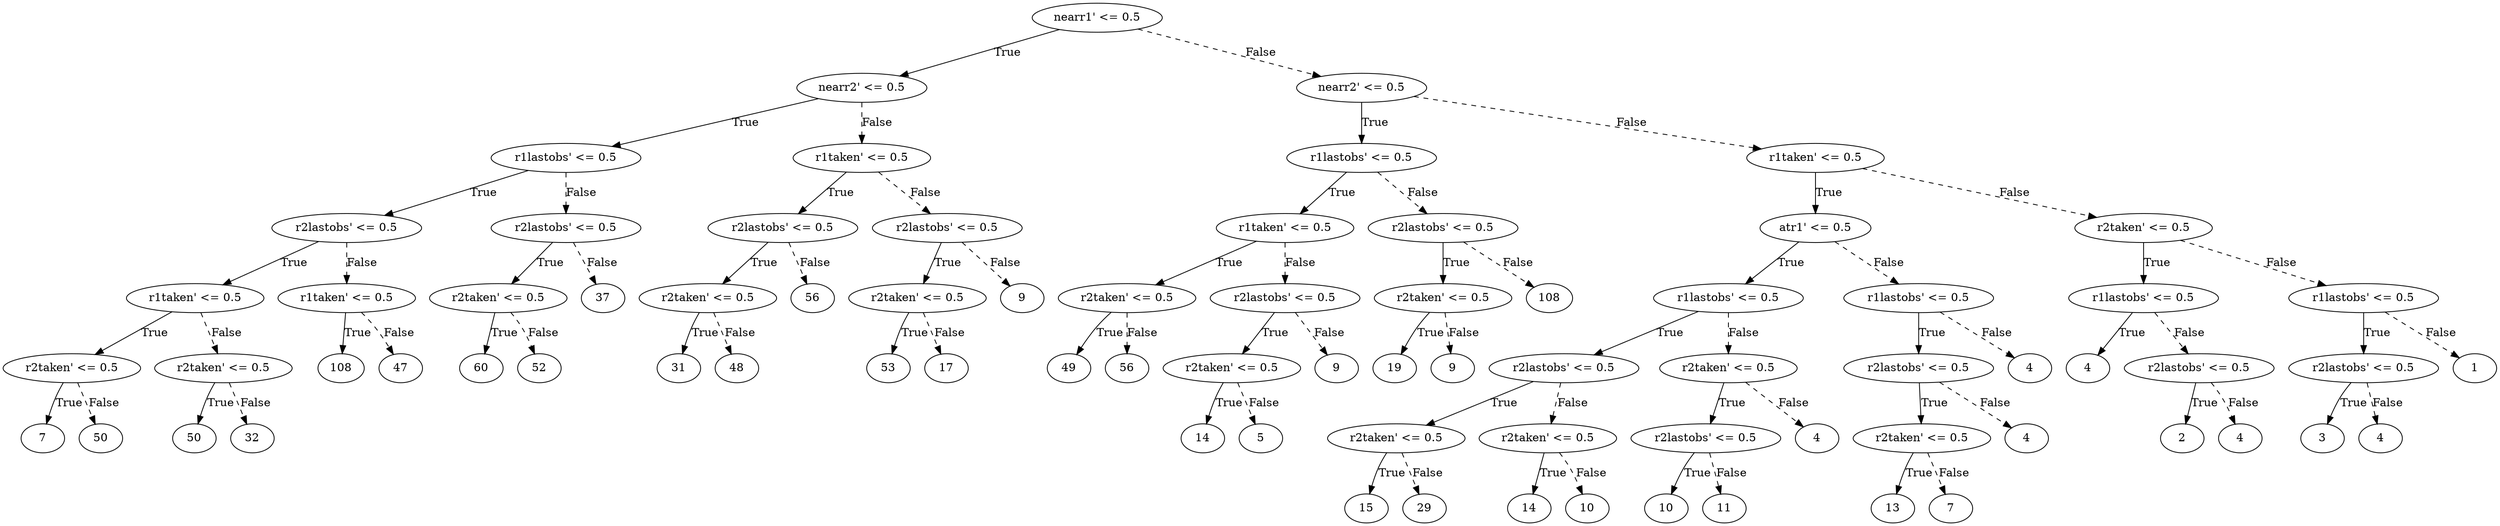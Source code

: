 digraph {
0 [label="nearr1' <= 0.5"];
1 [label="nearr2' <= 0.5"];
2 [label="r1lastobs' <= 0.5"];
3 [label="r2lastobs' <= 0.5"];
4 [label="r1taken' <= 0.5"];
5 [label="r2taken' <= 0.5"];
6 [label="7"];
5 -> 6 [label="True"];
7 [label="50"];
5 -> 7 [style="dashed", label="False"];
4 -> 5 [label="True"];
8 [label="r2taken' <= 0.5"];
9 [label="50"];
8 -> 9 [label="True"];
10 [label="32"];
8 -> 10 [style="dashed", label="False"];
4 -> 8 [style="dashed", label="False"];
3 -> 4 [label="True"];
11 [label="r1taken' <= 0.5"];
12 [label="108"];
11 -> 12 [label="True"];
13 [label="47"];
11 -> 13 [style="dashed", label="False"];
3 -> 11 [style="dashed", label="False"];
2 -> 3 [label="True"];
14 [label="r2lastobs' <= 0.5"];
15 [label="r2taken' <= 0.5"];
16 [label="60"];
15 -> 16 [label="True"];
17 [label="52"];
15 -> 17 [style="dashed", label="False"];
14 -> 15 [label="True"];
18 [label="37"];
14 -> 18 [style="dashed", label="False"];
2 -> 14 [style="dashed", label="False"];
1 -> 2 [label="True"];
19 [label="r1taken' <= 0.5"];
20 [label="r2lastobs' <= 0.5"];
21 [label="r2taken' <= 0.5"];
22 [label="31"];
21 -> 22 [label="True"];
23 [label="48"];
21 -> 23 [style="dashed", label="False"];
20 -> 21 [label="True"];
24 [label="56"];
20 -> 24 [style="dashed", label="False"];
19 -> 20 [label="True"];
25 [label="r2lastobs' <= 0.5"];
26 [label="r2taken' <= 0.5"];
27 [label="53"];
26 -> 27 [label="True"];
28 [label="17"];
26 -> 28 [style="dashed", label="False"];
25 -> 26 [label="True"];
29 [label="9"];
25 -> 29 [style="dashed", label="False"];
19 -> 25 [style="dashed", label="False"];
1 -> 19 [style="dashed", label="False"];
0 -> 1 [label="True"];
30 [label="nearr2' <= 0.5"];
31 [label="r1lastobs' <= 0.5"];
32 [label="r1taken' <= 0.5"];
33 [label="r2taken' <= 0.5"];
34 [label="49"];
33 -> 34 [label="True"];
35 [label="56"];
33 -> 35 [style="dashed", label="False"];
32 -> 33 [label="True"];
36 [label="r2lastobs' <= 0.5"];
37 [label="r2taken' <= 0.5"];
38 [label="14"];
37 -> 38 [label="True"];
39 [label="5"];
37 -> 39 [style="dashed", label="False"];
36 -> 37 [label="True"];
40 [label="9"];
36 -> 40 [style="dashed", label="False"];
32 -> 36 [style="dashed", label="False"];
31 -> 32 [label="True"];
41 [label="r2lastobs' <= 0.5"];
42 [label="r2taken' <= 0.5"];
43 [label="19"];
42 -> 43 [label="True"];
44 [label="9"];
42 -> 44 [style="dashed", label="False"];
41 -> 42 [label="True"];
45 [label="108"];
41 -> 45 [style="dashed", label="False"];
31 -> 41 [style="dashed", label="False"];
30 -> 31 [label="True"];
46 [label="r1taken' <= 0.5"];
47 [label="atr1' <= 0.5"];
48 [label="r1lastobs' <= 0.5"];
49 [label="r2lastobs' <= 0.5"];
50 [label="r2taken' <= 0.5"];
51 [label="15"];
50 -> 51 [label="True"];
52 [label="29"];
50 -> 52 [style="dashed", label="False"];
49 -> 50 [label="True"];
53 [label="r2taken' <= 0.5"];
54 [label="14"];
53 -> 54 [label="True"];
55 [label="10"];
53 -> 55 [style="dashed", label="False"];
49 -> 53 [style="dashed", label="False"];
48 -> 49 [label="True"];
56 [label="r2taken' <= 0.5"];
57 [label="r2lastobs' <= 0.5"];
58 [label="10"];
57 -> 58 [label="True"];
59 [label="11"];
57 -> 59 [style="dashed", label="False"];
56 -> 57 [label="True"];
60 [label="4"];
56 -> 60 [style="dashed", label="False"];
48 -> 56 [style="dashed", label="False"];
47 -> 48 [label="True"];
61 [label="r1lastobs' <= 0.5"];
62 [label="r2lastobs' <= 0.5"];
63 [label="r2taken' <= 0.5"];
64 [label="13"];
63 -> 64 [label="True"];
65 [label="7"];
63 -> 65 [style="dashed", label="False"];
62 -> 63 [label="True"];
66 [label="4"];
62 -> 66 [style="dashed", label="False"];
61 -> 62 [label="True"];
67 [label="4"];
61 -> 67 [style="dashed", label="False"];
47 -> 61 [style="dashed", label="False"];
46 -> 47 [label="True"];
68 [label="r2taken' <= 0.5"];
69 [label="r1lastobs' <= 0.5"];
70 [label="4"];
69 -> 70 [label="True"];
71 [label="r2lastobs' <= 0.5"];
72 [label="2"];
71 -> 72 [label="True"];
73 [label="4"];
71 -> 73 [style="dashed", label="False"];
69 -> 71 [style="dashed", label="False"];
68 -> 69 [label="True"];
74 [label="r1lastobs' <= 0.5"];
75 [label="r2lastobs' <= 0.5"];
76 [label="3"];
75 -> 76 [label="True"];
77 [label="4"];
75 -> 77 [style="dashed", label="False"];
74 -> 75 [label="True"];
78 [label="1"];
74 -> 78 [style="dashed", label="False"];
68 -> 74 [style="dashed", label="False"];
46 -> 68 [style="dashed", label="False"];
30 -> 46 [style="dashed", label="False"];
0 -> 30 [style="dashed", label="False"];

}